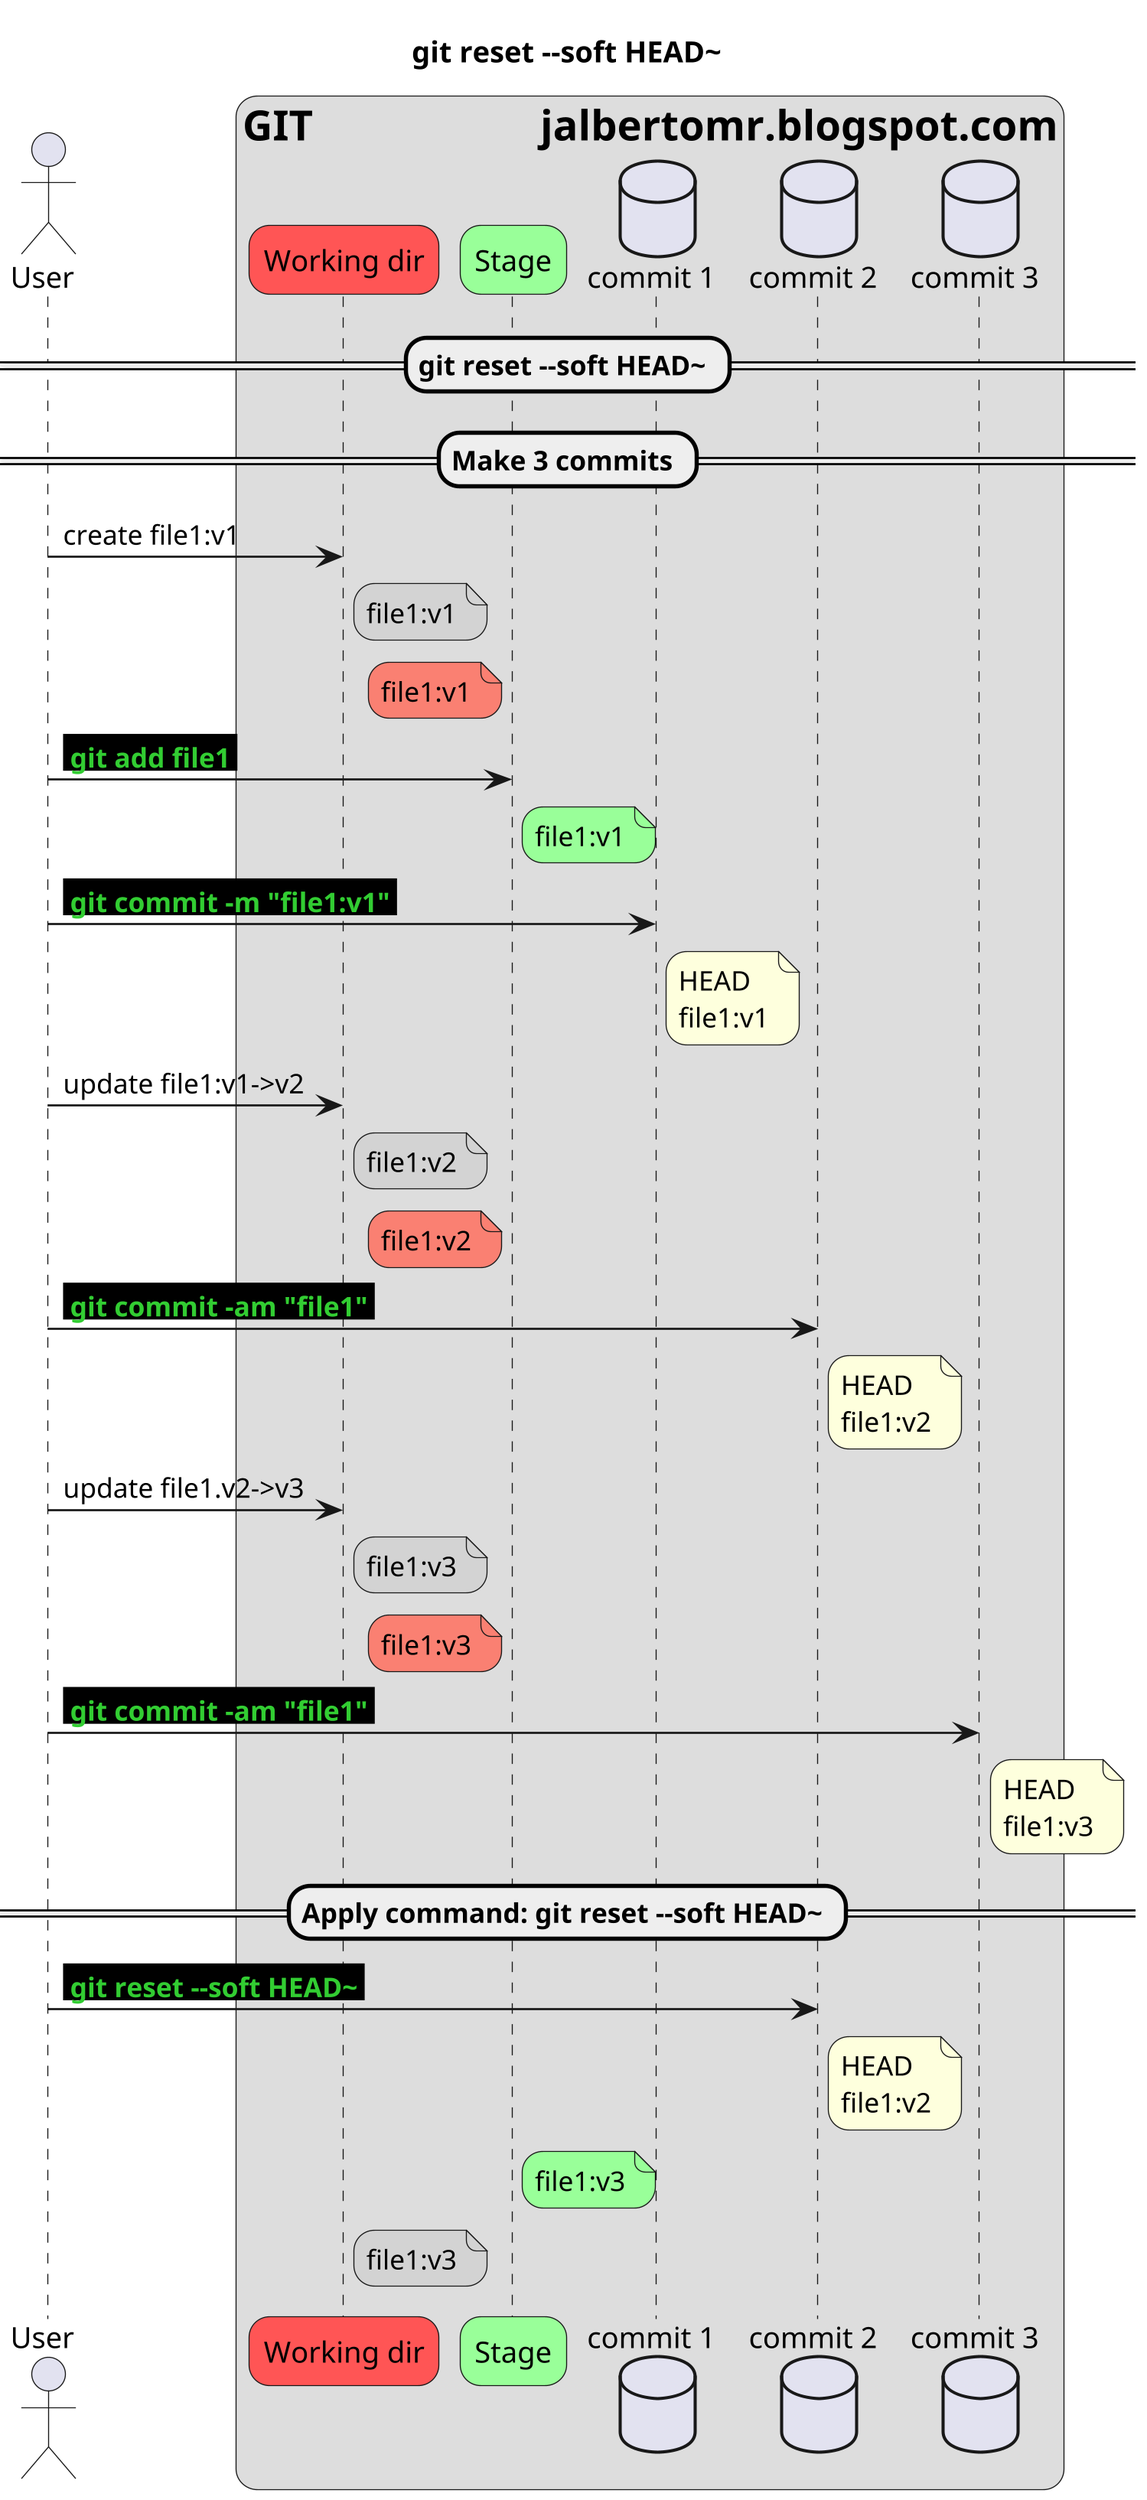 @startuml
scale 1500 width
title git reset --soft HEAD~
skinparam roundCorner 20
actor User
box "<size:20>GIT                     jalbertomr.blogspot.com</size>"
participant "Working dir" as WD #FF5555
participant "Stage" as S #99FF99
database "commit 1" as C1
database "commit 2" as C2
database "commit 3" as C3

== git reset --soft HEAD~ ==
== Make 3 commits ==
User -> WD:  create file1:v1
note right of WD #lightgray
file1:v1
end note
note left of S #Salmon
file1:v1
end note
User-> S : <color:limegreen><back:black><b> git add file1 </b></back></color>
note right of S #99FF99
file1:v1
end note
User-> C1 : <color:limegreen><back:black><b> git commit -m "file1:v1" </b></back></color>
note right of C1
HEAD
file1:v1
end note

User -> WD:  update file1:v1->v2
note right of WD #lightgray
file1:v2
end note
note left of S #Salmon
file1:v2
end note

User-> C2 : <color:limegreen><back:black><b> git commit -am "file1" </b></back></color>
note right of C2
HEAD
file1:v2
end note

User -> WD:  update file1.v2->v3
note right of WD #lightgray
file1:v3
end note
note left of S #Salmon
file1:v3
end note

User-> C3 : <color:limegreen><back:black><b> git commit -am "file1" </b></back></color>
note right of C3
HEAD
file1:v3
end note

== Apply command: git reset --soft HEAD~ ==

User -> C2 : <color:limegreen><back:black><b> git reset --soft HEAD~ </b></back></color>
note right of C2
HEAD
file1:v2
end note
note right of S #99FF99
file1:v3
end note
note right of WD #lightgray
file1:v3
end note



@enduml
